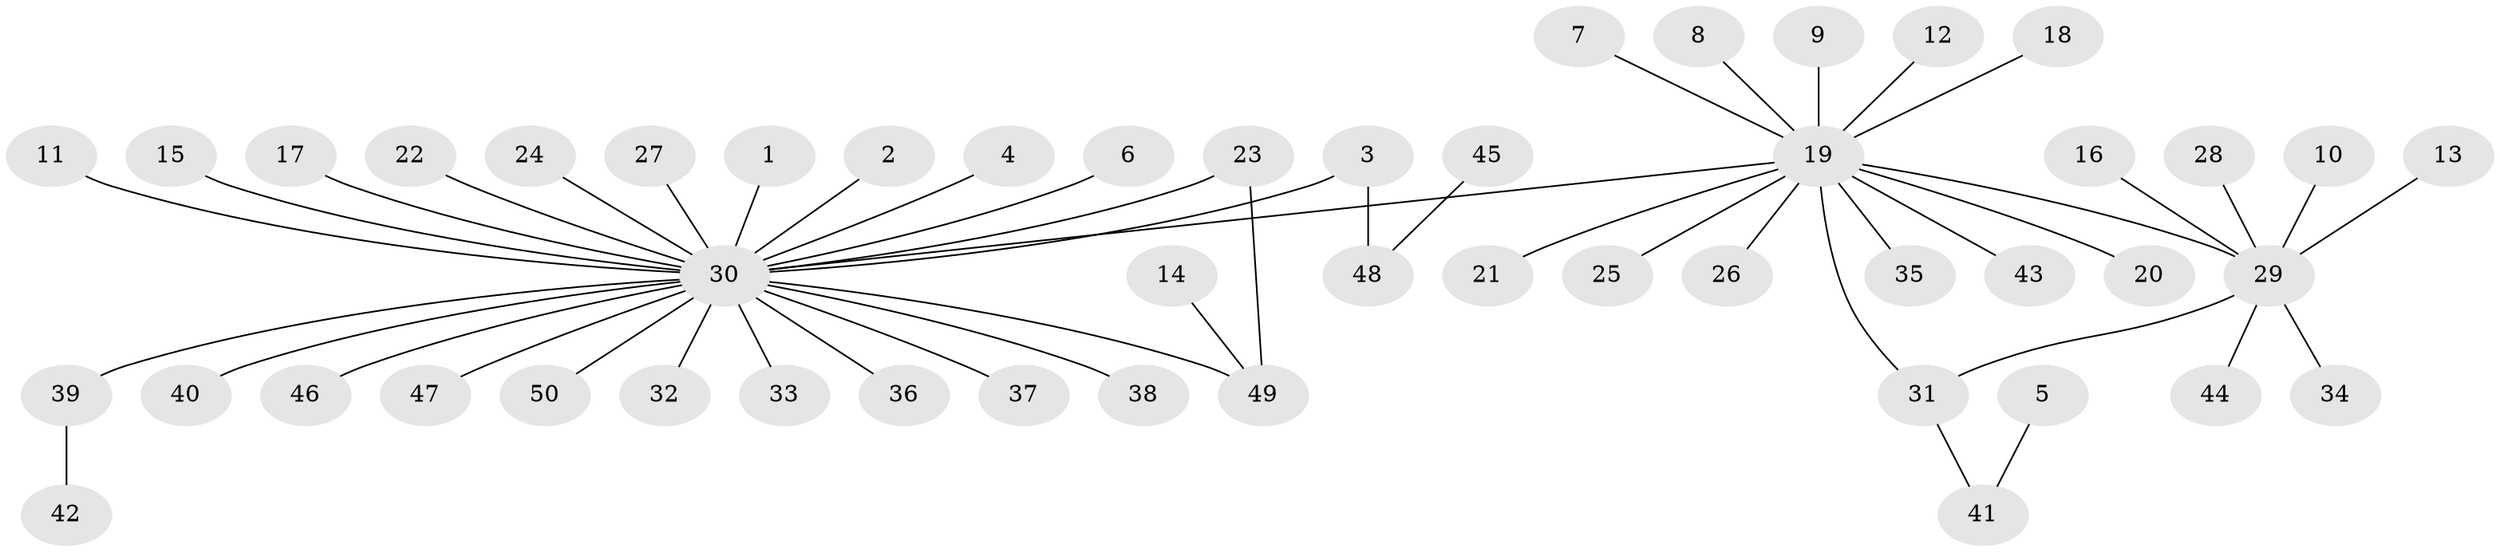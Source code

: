 // original degree distribution, {27: 0.010101010101010102, 1: 0.6565656565656566, 2: 0.18181818181818182, 16: 0.010101010101010102, 4: 0.04040404040404041, 11: 0.010101010101010102, 3: 0.08080808080808081, 5: 0.010101010101010102}
// Generated by graph-tools (version 1.1) at 2025/01/03/09/25 03:01:42]
// undirected, 50 vertices, 51 edges
graph export_dot {
graph [start="1"]
  node [color=gray90,style=filled];
  1;
  2;
  3;
  4;
  5;
  6;
  7;
  8;
  9;
  10;
  11;
  12;
  13;
  14;
  15;
  16;
  17;
  18;
  19;
  20;
  21;
  22;
  23;
  24;
  25;
  26;
  27;
  28;
  29;
  30;
  31;
  32;
  33;
  34;
  35;
  36;
  37;
  38;
  39;
  40;
  41;
  42;
  43;
  44;
  45;
  46;
  47;
  48;
  49;
  50;
  1 -- 30 [weight=1.0];
  2 -- 30 [weight=1.0];
  3 -- 30 [weight=1.0];
  3 -- 48 [weight=1.0];
  4 -- 30 [weight=1.0];
  5 -- 41 [weight=1.0];
  6 -- 30 [weight=1.0];
  7 -- 19 [weight=1.0];
  8 -- 19 [weight=1.0];
  9 -- 19 [weight=1.0];
  10 -- 29 [weight=1.0];
  11 -- 30 [weight=1.0];
  12 -- 19 [weight=1.0];
  13 -- 29 [weight=1.0];
  14 -- 49 [weight=1.0];
  15 -- 30 [weight=1.0];
  16 -- 29 [weight=1.0];
  17 -- 30 [weight=1.0];
  18 -- 19 [weight=1.0];
  19 -- 20 [weight=1.0];
  19 -- 21 [weight=1.0];
  19 -- 25 [weight=1.0];
  19 -- 26 [weight=1.0];
  19 -- 29 [weight=1.0];
  19 -- 30 [weight=1.0];
  19 -- 31 [weight=1.0];
  19 -- 35 [weight=1.0];
  19 -- 43 [weight=1.0];
  22 -- 30 [weight=1.0];
  23 -- 30 [weight=1.0];
  23 -- 49 [weight=1.0];
  24 -- 30 [weight=1.0];
  27 -- 30 [weight=1.0];
  28 -- 29 [weight=1.0];
  29 -- 31 [weight=1.0];
  29 -- 34 [weight=1.0];
  29 -- 44 [weight=1.0];
  30 -- 32 [weight=1.0];
  30 -- 33 [weight=1.0];
  30 -- 36 [weight=1.0];
  30 -- 37 [weight=1.0];
  30 -- 38 [weight=1.0];
  30 -- 39 [weight=1.0];
  30 -- 40 [weight=1.0];
  30 -- 46 [weight=1.0];
  30 -- 47 [weight=1.0];
  30 -- 49 [weight=1.0];
  30 -- 50 [weight=1.0];
  31 -- 41 [weight=1.0];
  39 -- 42 [weight=1.0];
  45 -- 48 [weight=1.0];
}
